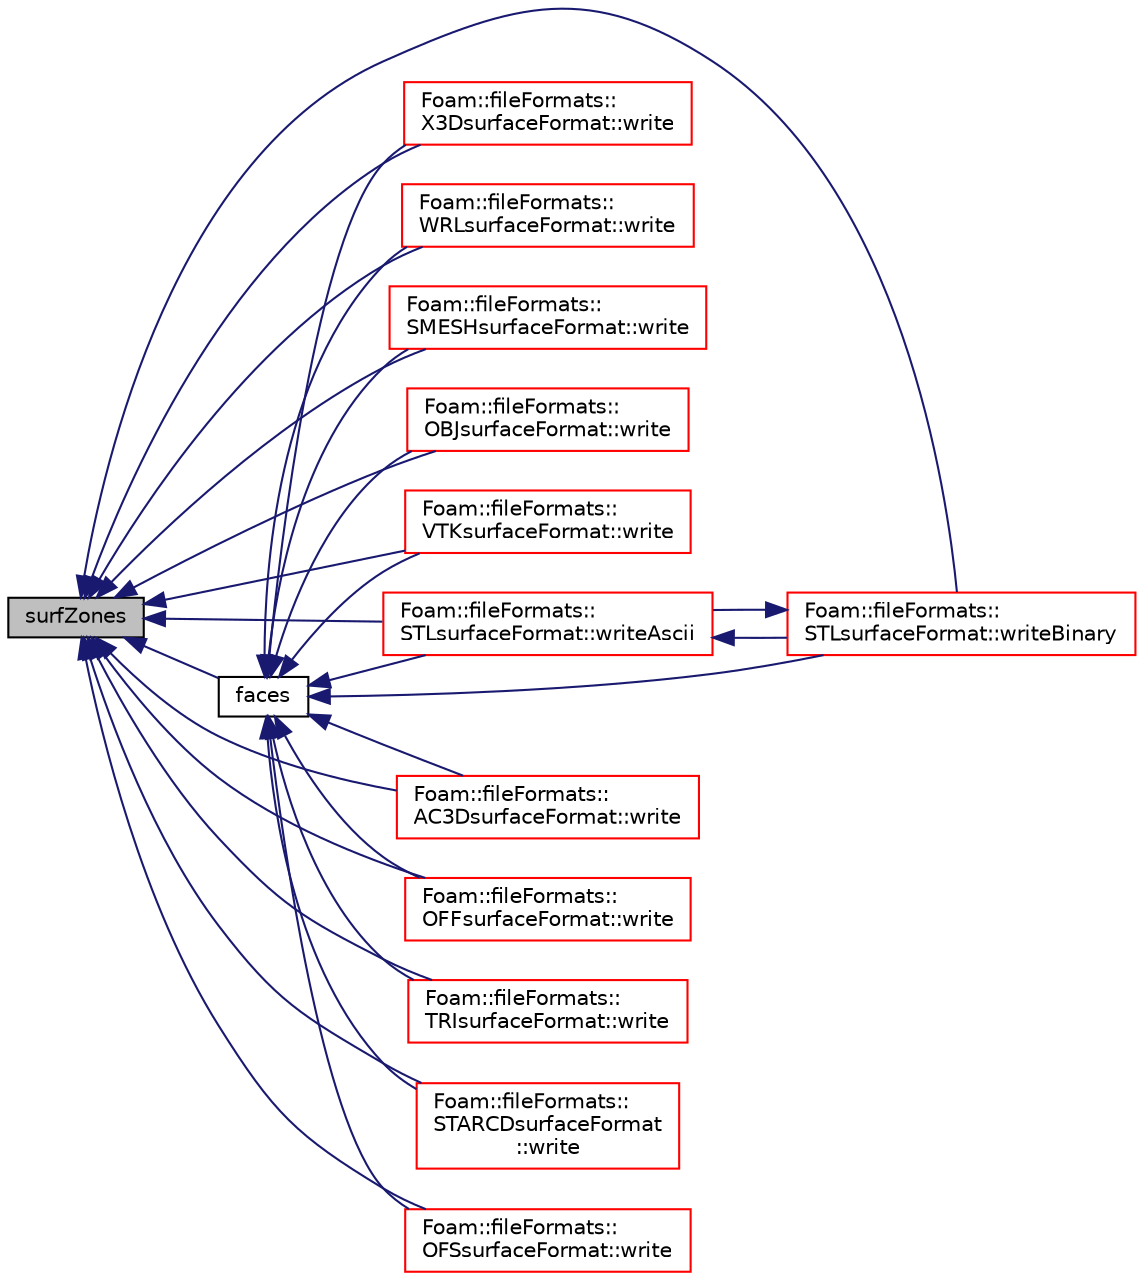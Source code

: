 digraph "surfZones"
{
  bgcolor="transparent";
  edge [fontname="Helvetica",fontsize="10",labelfontname="Helvetica",labelfontsize="10"];
  node [fontname="Helvetica",fontsize="10",shape=record];
  rankdir="LR";
  Node1 [label="surfZones",height=0.2,width=0.4,color="black", fillcolor="grey75", style="filled", fontcolor="black"];
  Node1 -> Node2 [dir="back",color="midnightblue",fontsize="10",style="solid",fontname="Helvetica"];
  Node2 [label="faces",height=0.2,width=0.4,color="black",URL="$a01505.html#a24383e354eec6ecd526b67a58e5aa971",tooltip="Return const access to the faces. "];
  Node2 -> Node3 [dir="back",color="midnightblue",fontsize="10",style="solid",fontname="Helvetica"];
  Node3 [label="Foam::fileFormats::\lX3DsurfaceFormat::write",height=0.2,width=0.4,color="red",URL="$a02998.html#a2a1e1394d9dd8932b738248c123a267f",tooltip="Write surface mesh components by proxy. "];
  Node2 -> Node4 [dir="back",color="midnightblue",fontsize="10",style="solid",fontname="Helvetica"];
  Node4 [label="Foam::fileFormats::\lWRLsurfaceFormat::write",height=0.2,width=0.4,color="red",URL="$a02996.html#a2a1e1394d9dd8932b738248c123a267f",tooltip="Write surface mesh components by proxy. "];
  Node2 -> Node5 [dir="back",color="midnightblue",fontsize="10",style="solid",fontname="Helvetica"];
  Node5 [label="Foam::fileFormats::\lSMESHsurfaceFormat::write",height=0.2,width=0.4,color="red",URL="$a02429.html#a2a1e1394d9dd8932b738248c123a267f",tooltip="Write surface mesh components by proxy. "];
  Node2 -> Node6 [dir="back",color="midnightblue",fontsize="10",style="solid",fontname="Helvetica"];
  Node6 [label="Foam::fileFormats::\lOBJsurfaceFormat::write",height=0.2,width=0.4,color="red",URL="$a01737.html#a2a1e1394d9dd8932b738248c123a267f",tooltip="Write surface mesh components by proxy. "];
  Node2 -> Node7 [dir="back",color="midnightblue",fontsize="10",style="solid",fontname="Helvetica"];
  Node7 [label="Foam::fileFormats::\lVTKsurfaceFormat::write",height=0.2,width=0.4,color="red",URL="$a02932.html#a2a1e1394d9dd8932b738248c123a267f",tooltip="Write surface mesh components by proxy. "];
  Node2 -> Node8 [dir="back",color="midnightblue",fontsize="10",style="solid",fontname="Helvetica"];
  Node8 [label="Foam::fileFormats::\lAC3DsurfaceFormat::write",height=0.2,width=0.4,color="red",URL="$a00013.html#a2a1e1394d9dd8932b738248c123a267f",tooltip="Write surface mesh components by proxy. "];
  Node2 -> Node9 [dir="back",color="midnightblue",fontsize="10",style="solid",fontname="Helvetica"];
  Node9 [label="Foam::fileFormats::\lOFFsurfaceFormat::write",height=0.2,width=0.4,color="red",URL="$a01745.html#a2a1e1394d9dd8932b738248c123a267f",tooltip="Write surface mesh components by proxy. "];
  Node2 -> Node10 [dir="back",color="midnightblue",fontsize="10",style="solid",fontname="Helvetica"];
  Node10 [label="Foam::fileFormats::\lTRIsurfaceFormat::write",height=0.2,width=0.4,color="red",URL="$a02775.html#a2a1e1394d9dd8932b738248c123a267f",tooltip="Write surface mesh components by proxy. "];
  Node2 -> Node11 [dir="back",color="midnightblue",fontsize="10",style="solid",fontname="Helvetica"];
  Node11 [label="Foam::fileFormats::\lSTARCDsurfaceFormat\l::write",height=0.2,width=0.4,color="red",URL="$a02521.html#a2a1e1394d9dd8932b738248c123a267f",tooltip="Write surface mesh components by proxy. "];
  Node2 -> Node12 [dir="back",color="midnightblue",fontsize="10",style="solid",fontname="Helvetica"];
  Node12 [label="Foam::fileFormats::\lOFSsurfaceFormat::write",height=0.2,width=0.4,color="red",URL="$a01746.html#a2a1e1394d9dd8932b738248c123a267f",tooltip="Write surface mesh components by proxy. "];
  Node2 -> Node13 [dir="back",color="midnightblue",fontsize="10",style="solid",fontname="Helvetica"];
  Node13 [label="Foam::fileFormats::\lSTLsurfaceFormat::writeAscii",height=0.2,width=0.4,color="red",URL="$a02533.html#a9ed2139058d6a7dca0edb4f9c88e6599",tooltip="Write surface mesh components by proxy (as ASCII) "];
  Node13 -> Node14 [dir="back",color="midnightblue",fontsize="10",style="solid",fontname="Helvetica"];
  Node14 [label="Foam::fileFormats::\lSTLsurfaceFormat::writeBinary",height=0.2,width=0.4,color="red",URL="$a02533.html#a3c9f7310b853c8ab0e75e5f2db117e7c",tooltip="Write surface mesh components by proxy (as BINARY) "];
  Node14 -> Node13 [dir="back",color="midnightblue",fontsize="10",style="solid",fontname="Helvetica"];
  Node2 -> Node14 [dir="back",color="midnightblue",fontsize="10",style="solid",fontname="Helvetica"];
  Node1 -> Node3 [dir="back",color="midnightblue",fontsize="10",style="solid",fontname="Helvetica"];
  Node1 -> Node4 [dir="back",color="midnightblue",fontsize="10",style="solid",fontname="Helvetica"];
  Node1 -> Node5 [dir="back",color="midnightblue",fontsize="10",style="solid",fontname="Helvetica"];
  Node1 -> Node6 [dir="back",color="midnightblue",fontsize="10",style="solid",fontname="Helvetica"];
  Node1 -> Node7 [dir="back",color="midnightblue",fontsize="10",style="solid",fontname="Helvetica"];
  Node1 -> Node8 [dir="back",color="midnightblue",fontsize="10",style="solid",fontname="Helvetica"];
  Node1 -> Node9 [dir="back",color="midnightblue",fontsize="10",style="solid",fontname="Helvetica"];
  Node1 -> Node10 [dir="back",color="midnightblue",fontsize="10",style="solid",fontname="Helvetica"];
  Node1 -> Node11 [dir="back",color="midnightblue",fontsize="10",style="solid",fontname="Helvetica"];
  Node1 -> Node12 [dir="back",color="midnightblue",fontsize="10",style="solid",fontname="Helvetica"];
  Node1 -> Node13 [dir="back",color="midnightblue",fontsize="10",style="solid",fontname="Helvetica"];
  Node1 -> Node14 [dir="back",color="midnightblue",fontsize="10",style="solid",fontname="Helvetica"];
}
